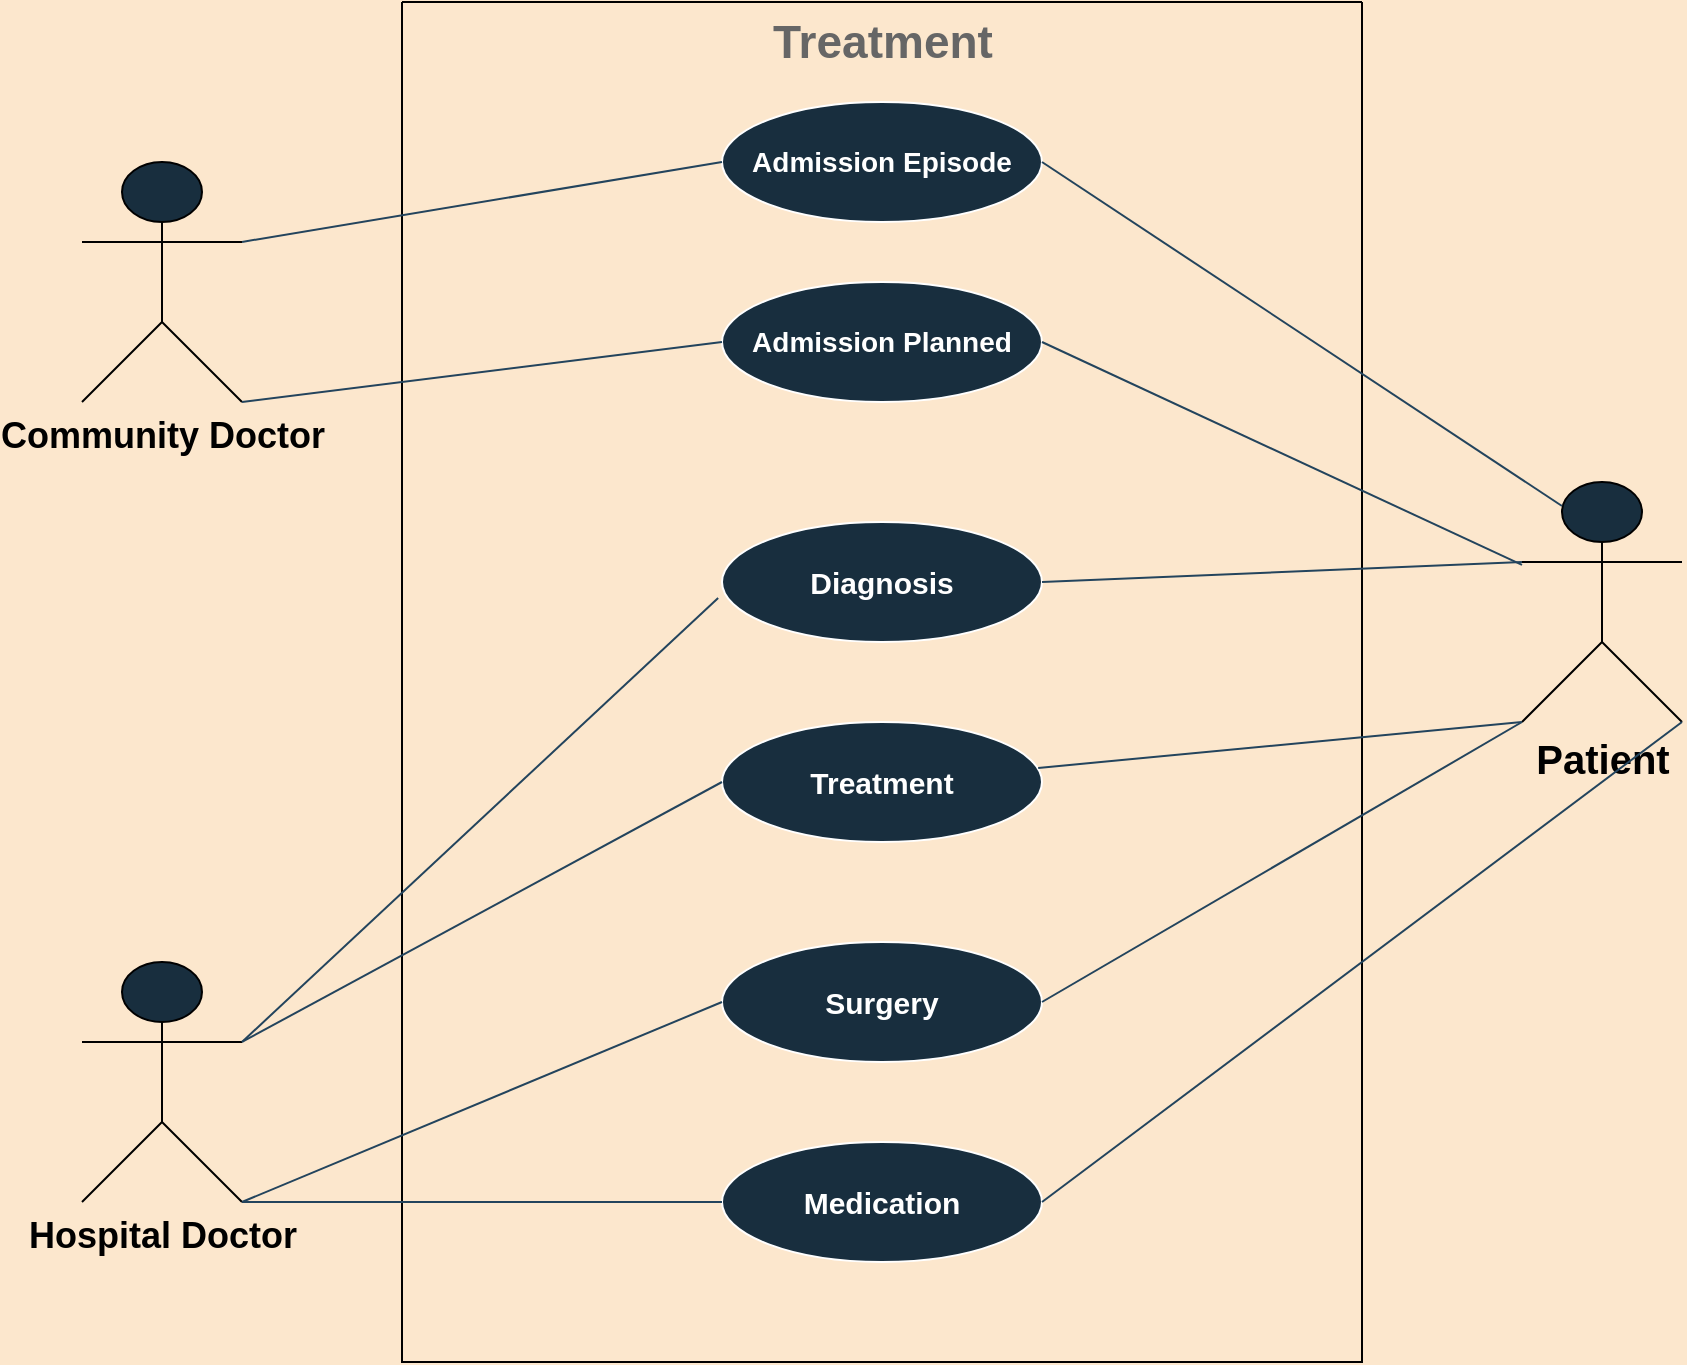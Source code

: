 <mxfile version="20.4.1" type="device"><diagram id="MExFK5KtJWvafMd37gB3" name="Page-1"><mxGraphModel dx="1422" dy="705" grid="1" gridSize="10" guides="1" tooltips="1" connect="1" arrows="1" fold="1" page="1" pageScale="1" pageWidth="1169" pageHeight="827" background="#FCE7CD" math="0" shadow="0"><root><mxCell id="0"/><mxCell id="1" parent="0"/><mxCell id="_oqg6kH045BQTcGQ-VOM-1" value="" style="swimlane;startSize=0;fillColor=#182E3E;strokeColor=#000000;fontColor=#000000;" parent="1" vertex="1"><mxGeometry x="280" y="80" width="480" height="680" as="geometry"/></mxCell><mxCell id="_oqg6kH045BQTcGQ-VOM-5" value="&lt;b&gt;&lt;font style=&quot;font-size: 14px;&quot;&gt;Admission Episode&lt;/font&gt;&lt;/b&gt;" style="ellipse;whiteSpace=wrap;html=1;fillColor=#182E3E;strokeColor=#FFFFFF;fontColor=#FFFFFF;" parent="_oqg6kH045BQTcGQ-VOM-1" vertex="1"><mxGeometry x="160" y="50" width="160" height="60" as="geometry"/></mxCell><mxCell id="_oqg6kH045BQTcGQ-VOM-6" value="&lt;b&gt;&lt;font style=&quot;font-size: 14px;&quot;&gt;Admission Planned&lt;/font&gt;&lt;/b&gt;" style="ellipse;whiteSpace=wrap;html=1;fillColor=#182E3E;strokeColor=#FFFFFF;fontColor=#FFFFFF;" parent="_oqg6kH045BQTcGQ-VOM-1" vertex="1"><mxGeometry x="160" y="140" width="160" height="60" as="geometry"/></mxCell><mxCell id="_oqg6kH045BQTcGQ-VOM-7" value="&lt;b&gt;&lt;font style=&quot;font-size: 15px;&quot;&gt;Diagnosis&lt;/font&gt;&lt;/b&gt;" style="ellipse;whiteSpace=wrap;html=1;fillColor=#182E3E;strokeColor=#FFFFFF;fontColor=#FFFFFF;" parent="_oqg6kH045BQTcGQ-VOM-1" vertex="1"><mxGeometry x="160" y="260" width="160" height="60" as="geometry"/></mxCell><mxCell id="_oqg6kH045BQTcGQ-VOM-8" value="&lt;b&gt;&lt;font style=&quot;font-size: 15px;&quot;&gt;Treatment&lt;/font&gt;&lt;/b&gt;" style="ellipse;whiteSpace=wrap;html=1;fillColor=#182E3E;strokeColor=#FFFFFF;fontColor=#FFFFFF;" parent="_oqg6kH045BQTcGQ-VOM-1" vertex="1"><mxGeometry x="160" y="360" width="160" height="60" as="geometry"/></mxCell><mxCell id="_oqg6kH045BQTcGQ-VOM-9" value="&lt;b&gt;&lt;font style=&quot;font-size: 15px;&quot;&gt;Surgery&lt;/font&gt;&lt;/b&gt;" style="ellipse;whiteSpace=wrap;html=1;fillColor=#182E3E;strokeColor=#FFFFFF;fontColor=#FFFFFF;" parent="_oqg6kH045BQTcGQ-VOM-1" vertex="1"><mxGeometry x="160" y="470" width="160" height="60" as="geometry"/></mxCell><mxCell id="_oqg6kH045BQTcGQ-VOM-10" value="&lt;b&gt;&lt;font style=&quot;font-size: 15px;&quot;&gt;Medication&lt;/font&gt;&lt;/b&gt;" style="ellipse;whiteSpace=wrap;html=1;fillColor=#182E3E;strokeColor=#FFFFFF;fontColor=#FFFFFF;" parent="_oqg6kH045BQTcGQ-VOM-1" vertex="1"><mxGeometry x="160" y="570" width="160" height="60" as="geometry"/></mxCell><mxCell id="_oqg6kH045BQTcGQ-VOM-12" value="" style="endArrow=none;html=1;rounded=0;exitX=1;exitY=0.5;exitDx=0;exitDy=0;entryX=0;entryY=0.333;entryDx=0;entryDy=0;entryPerimeter=0;labelBackgroundColor=#FCE7CD;strokeColor=#23445D;" parent="_oqg6kH045BQTcGQ-VOM-1" target="_oqg6kH045BQTcGQ-VOM-4" edge="1"><mxGeometry width="50" height="50" relative="1" as="geometry"><mxPoint x="320" y="290" as="sourcePoint"/><mxPoint x="580" y="462" as="targetPoint"/></mxGeometry></mxCell><mxCell id="_oqg6kH045BQTcGQ-VOM-23" value="&lt;b&gt;&lt;font style=&quot;font-size: 23px;&quot;&gt;Treatment&lt;/font&gt;&lt;/b&gt;" style="text;html=1;align=center;verticalAlign=middle;resizable=0;points=[];autosize=1;strokeColor=none;fillColor=none;fontSize=18;fontColor=#666666;" parent="_oqg6kH045BQTcGQ-VOM-1" vertex="1"><mxGeometry x="175" width="130" height="40" as="geometry"/></mxCell><mxCell id="_oqg6kH045BQTcGQ-VOM-2" value="&lt;b&gt;&lt;font style=&quot;font-size: 18px;&quot;&gt;Community Doctor&lt;/font&gt;&lt;/b&gt;" style="shape=umlActor;verticalLabelPosition=bottom;verticalAlign=top;html=1;outlineConnect=0;fillColor=#182E3E;strokeColor=#000000;fontColor=#000000;" parent="1" vertex="1"><mxGeometry x="120" y="160" width="80" height="120" as="geometry"/></mxCell><mxCell id="_oqg6kH045BQTcGQ-VOM-3" value="&lt;b&gt;&lt;font style=&quot;font-size: 18px;&quot;&gt;Hospital Doctor&lt;/font&gt;&lt;/b&gt;" style="shape=umlActor;verticalLabelPosition=bottom;verticalAlign=top;html=1;outlineConnect=0;fillColor=#182E3E;strokeColor=#000000;fontColor=#000000;" parent="1" vertex="1"><mxGeometry x="120" y="560" width="80" height="120" as="geometry"/></mxCell><mxCell id="_oqg6kH045BQTcGQ-VOM-4" value="&lt;b&gt;&lt;font style=&quot;font-size: 20px;&quot;&gt;Patient&lt;/font&gt;&lt;/b&gt;" style="shape=umlActor;verticalLabelPosition=bottom;verticalAlign=top;html=1;outlineConnect=0;fillColor=#182E3E;strokeColor=#000000;fontColor=#000000;" parent="1" vertex="1"><mxGeometry x="840" y="320" width="80" height="120" as="geometry"/></mxCell><mxCell id="_oqg6kH045BQTcGQ-VOM-11" value="" style="endArrow=none;html=1;rounded=0;exitX=1;exitY=0.5;exitDx=0;exitDy=0;entryX=0.25;entryY=0.1;entryDx=0;entryDy=0;entryPerimeter=0;labelBackgroundColor=#FCE7CD;strokeColor=#23445D;" parent="1" source="_oqg6kH045BQTcGQ-VOM-5" target="_oqg6kH045BQTcGQ-VOM-4" edge="1"><mxGeometry width="50" height="50" relative="1" as="geometry"><mxPoint x="660" y="210" as="sourcePoint"/><mxPoint x="710" y="160" as="targetPoint"/></mxGeometry></mxCell><mxCell id="_oqg6kH045BQTcGQ-VOM-13" value="" style="endArrow=none;html=1;rounded=0;exitX=1;exitY=0.5;exitDx=0;exitDy=0;labelBackgroundColor=#FCE7CD;strokeColor=#23445D;" parent="1" source="_oqg6kH045BQTcGQ-VOM-6" target="_oqg6kH045BQTcGQ-VOM-4" edge="1"><mxGeometry width="50" height="50" relative="1" as="geometry"><mxPoint x="680" y="388" as="sourcePoint"/><mxPoint x="940" y="560" as="targetPoint"/></mxGeometry></mxCell><mxCell id="_oqg6kH045BQTcGQ-VOM-14" value="" style="endArrow=none;html=1;rounded=0;exitX=0.988;exitY=0.383;exitDx=0;exitDy=0;exitPerimeter=0;entryX=0;entryY=1;entryDx=0;entryDy=0;entryPerimeter=0;labelBackgroundColor=#FCE7CD;strokeColor=#23445D;" parent="1" source="_oqg6kH045BQTcGQ-VOM-8" target="_oqg6kH045BQTcGQ-VOM-4" edge="1"><mxGeometry width="50" height="50" relative="1" as="geometry"><mxPoint x="640" y="460" as="sourcePoint"/><mxPoint x="730" y="440" as="targetPoint"/></mxGeometry></mxCell><mxCell id="_oqg6kH045BQTcGQ-VOM-15" value="" style="endArrow=none;html=1;rounded=0;exitX=1;exitY=0.5;exitDx=0;exitDy=0;entryX=0;entryY=1;entryDx=0;entryDy=0;entryPerimeter=0;labelBackgroundColor=#FCE7CD;strokeColor=#23445D;" parent="1" source="_oqg6kH045BQTcGQ-VOM-9" target="_oqg6kH045BQTcGQ-VOM-4" edge="1"><mxGeometry width="50" height="50" relative="1" as="geometry"><mxPoint x="650" y="600" as="sourcePoint"/><mxPoint x="700" y="550" as="targetPoint"/></mxGeometry></mxCell><mxCell id="_oqg6kH045BQTcGQ-VOM-16" value="" style="endArrow=none;html=1;rounded=0;exitX=1;exitY=0.5;exitDx=0;exitDy=0;entryX=1;entryY=1;entryDx=0;entryDy=0;entryPerimeter=0;labelBackgroundColor=#FCE7CD;strokeColor=#23445D;" parent="1" source="_oqg6kH045BQTcGQ-VOM-10" target="_oqg6kH045BQTcGQ-VOM-4" edge="1"><mxGeometry width="50" height="50" relative="1" as="geometry"><mxPoint x="660" y="670" as="sourcePoint"/><mxPoint x="710" y="620" as="targetPoint"/></mxGeometry></mxCell><mxCell id="_oqg6kH045BQTcGQ-VOM-17" value="" style="endArrow=none;html=1;rounded=0;fontSize=18;exitX=1;exitY=0.333;exitDx=0;exitDy=0;exitPerimeter=0;entryX=0;entryY=0.5;entryDx=0;entryDy=0;labelBackgroundColor=#FCE7CD;strokeColor=#23445D;" parent="1" source="_oqg6kH045BQTcGQ-VOM-2" target="_oqg6kH045BQTcGQ-VOM-5" edge="1"><mxGeometry width="50" height="50" relative="1" as="geometry"><mxPoint x="340" y="210" as="sourcePoint"/><mxPoint x="390" y="160" as="targetPoint"/></mxGeometry></mxCell><mxCell id="_oqg6kH045BQTcGQ-VOM-18" value="" style="endArrow=none;html=1;rounded=0;fontSize=18;exitX=1;exitY=1;exitDx=0;exitDy=0;exitPerimeter=0;entryX=0;entryY=0.5;entryDx=0;entryDy=0;labelBackgroundColor=#FCE7CD;strokeColor=#23445D;" parent="1" source="_oqg6kH045BQTcGQ-VOM-2" target="_oqg6kH045BQTcGQ-VOM-6" edge="1"><mxGeometry width="50" height="50" relative="1" as="geometry"><mxPoint x="340" y="290" as="sourcePoint"/><mxPoint x="390" y="240" as="targetPoint"/></mxGeometry></mxCell><mxCell id="_oqg6kH045BQTcGQ-VOM-19" value="" style="endArrow=none;html=1;rounded=0;fontSize=18;entryX=-0.012;entryY=0.633;entryDx=0;entryDy=0;entryPerimeter=0;labelBackgroundColor=#FCE7CD;strokeColor=#23445D;" parent="1" target="_oqg6kH045BQTcGQ-VOM-7" edge="1"><mxGeometry width="50" height="50" relative="1" as="geometry"><mxPoint x="200" y="600" as="sourcePoint"/><mxPoint x="370" y="490" as="targetPoint"/></mxGeometry></mxCell><mxCell id="_oqg6kH045BQTcGQ-VOM-20" value="" style="endArrow=none;html=1;rounded=0;fontSize=18;exitX=1;exitY=0.333;exitDx=0;exitDy=0;exitPerimeter=0;entryX=0;entryY=0.5;entryDx=0;entryDy=0;labelBackgroundColor=#FCE7CD;strokeColor=#23445D;" parent="1" source="_oqg6kH045BQTcGQ-VOM-3" target="_oqg6kH045BQTcGQ-VOM-8" edge="1"><mxGeometry width="50" height="50" relative="1" as="geometry"><mxPoint x="330" y="590" as="sourcePoint"/><mxPoint x="380" y="540" as="targetPoint"/></mxGeometry></mxCell><mxCell id="_oqg6kH045BQTcGQ-VOM-21" value="" style="endArrow=none;html=1;rounded=0;fontSize=18;exitX=1;exitY=1;exitDx=0;exitDy=0;exitPerimeter=0;entryX=0;entryY=0.5;entryDx=0;entryDy=0;labelBackgroundColor=#FCE7CD;strokeColor=#23445D;" parent="1" source="_oqg6kH045BQTcGQ-VOM-3" target="_oqg6kH045BQTcGQ-VOM-9" edge="1"><mxGeometry width="50" height="50" relative="1" as="geometry"><mxPoint x="330" y="640" as="sourcePoint"/><mxPoint x="380" y="590" as="targetPoint"/></mxGeometry></mxCell><mxCell id="_oqg6kH045BQTcGQ-VOM-22" value="" style="endArrow=none;html=1;rounded=0;fontSize=18;exitX=1;exitY=1;exitDx=0;exitDy=0;exitPerimeter=0;entryX=0;entryY=0.5;entryDx=0;entryDy=0;labelBackgroundColor=#FCE7CD;strokeColor=#23445D;" parent="1" source="_oqg6kH045BQTcGQ-VOM-3" target="_oqg6kH045BQTcGQ-VOM-10" edge="1"><mxGeometry width="50" height="50" relative="1" as="geometry"><mxPoint x="350" y="740" as="sourcePoint"/><mxPoint x="400" y="690" as="targetPoint"/></mxGeometry></mxCell></root></mxGraphModel></diagram></mxfile>
